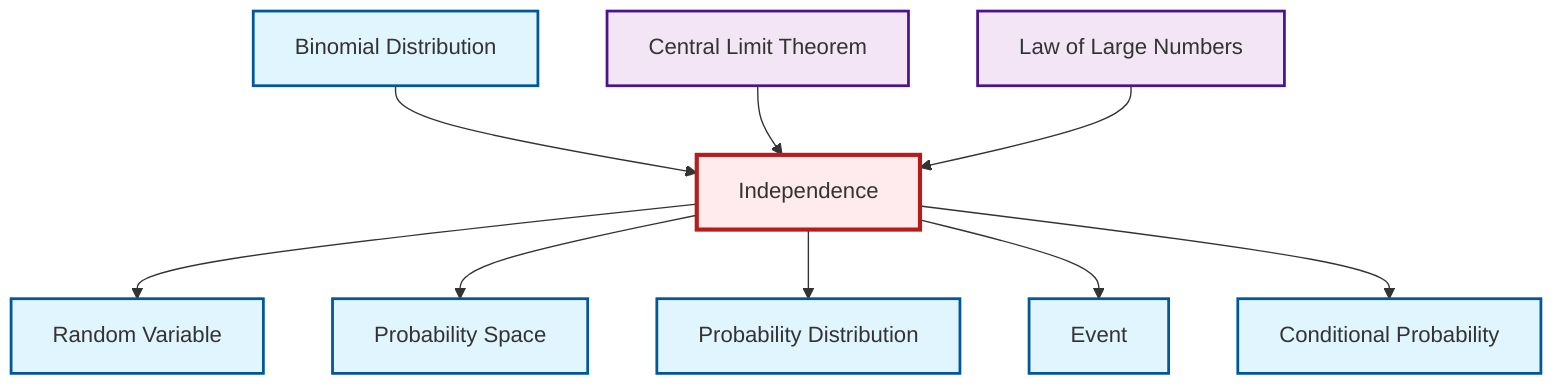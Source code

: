 graph TD
    classDef definition fill:#e1f5fe,stroke:#01579b,stroke-width:2px
    classDef theorem fill:#f3e5f5,stroke:#4a148c,stroke-width:2px
    classDef axiom fill:#fff3e0,stroke:#e65100,stroke-width:2px
    classDef example fill:#e8f5e9,stroke:#1b5e20,stroke-width:2px
    classDef current fill:#ffebee,stroke:#b71c1c,stroke-width:3px
    def-probability-space["Probability Space"]:::definition
    def-binomial-distribution["Binomial Distribution"]:::definition
    thm-central-limit["Central Limit Theorem"]:::theorem
    def-random-variable["Random Variable"]:::definition
    def-event["Event"]:::definition
    def-independence["Independence"]:::definition
    def-conditional-probability["Conditional Probability"]:::definition
    def-probability-distribution["Probability Distribution"]:::definition
    thm-law-of-large-numbers["Law of Large Numbers"]:::theorem
    def-binomial-distribution --> def-independence
    def-independence --> def-random-variable
    def-independence --> def-probability-space
    def-independence --> def-probability-distribution
    def-independence --> def-event
    thm-central-limit --> def-independence
    def-independence --> def-conditional-probability
    thm-law-of-large-numbers --> def-independence
    class def-independence current